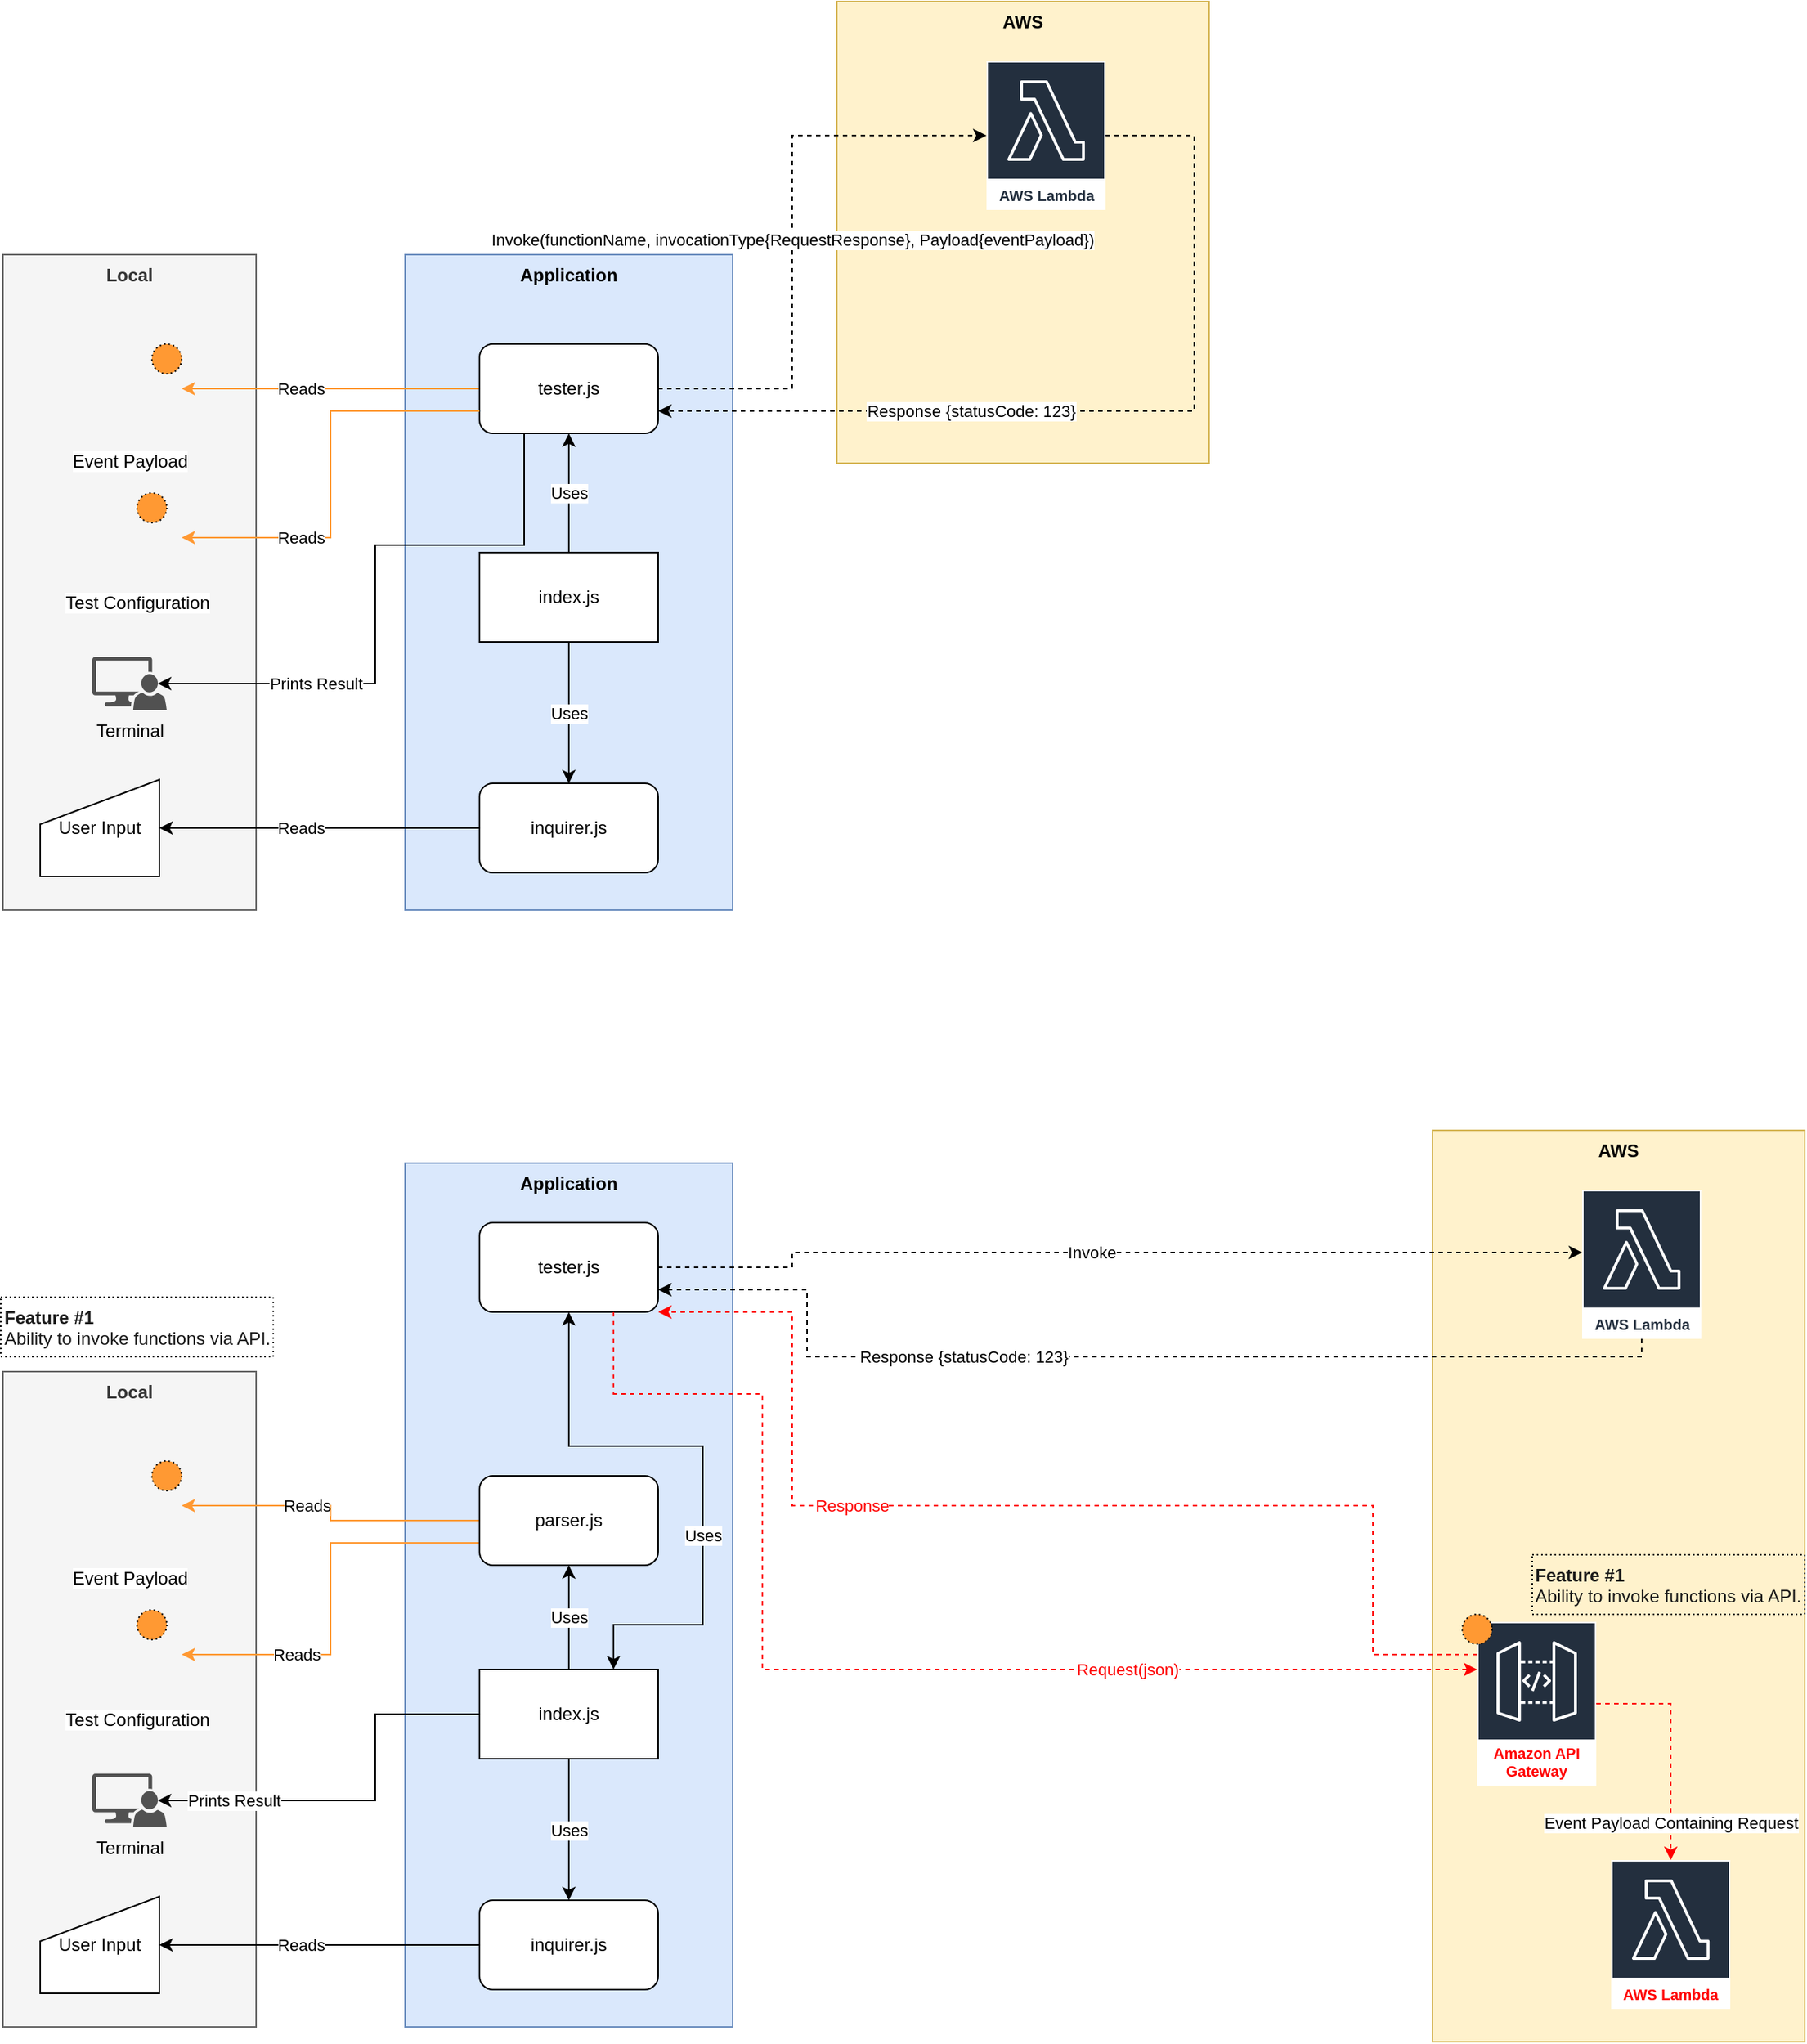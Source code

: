 <mxfile version="13.0.3" type="device"><diagram id="uRRc94foN-4Ka7dr2G4-" name="Page-1"><mxGraphModel dx="1365" dy="745" grid="1" gridSize="10" guides="1" tooltips="1" connect="1" arrows="1" fold="1" page="1" pageScale="1" pageWidth="827" pageHeight="1169" math="0" shadow="0"><root><mxCell id="0"/><mxCell id="1" parent="0"/><mxCell id="Ni8R7tIeSsVASnYnJ3cR-3" value="AWS" style="rounded=0;whiteSpace=wrap;html=1;shadow=0;glass=0;comic=0;fillColor=#fff2cc;strokeColor=#d6b656;verticalAlign=top;fontStyle=1" vertex="1" parent="1"><mxGeometry x="970" y="778" width="250" height="612" as="geometry"/></mxCell><mxCell id="ZZPA2TxiEs32sBUC8aYY-43" value="Local" style="rounded=0;whiteSpace=wrap;html=1;shadow=0;glass=0;comic=0;fillColor=#f5f5f5;strokeColor=#666666;verticalAlign=top;fontStyle=1;fontColor=#333333;" parent="1" vertex="1"><mxGeometry x="10" y="190" width="170" height="440" as="geometry"/></mxCell><mxCell id="ZZPA2TxiEs32sBUC8aYY-41" value="Application" style="rounded=0;whiteSpace=wrap;html=1;shadow=0;glass=0;comic=0;fillColor=#dae8fc;strokeColor=#6c8ebf;verticalAlign=top;fontStyle=1" parent="1" vertex="1"><mxGeometry x="280" y="190" width="220" height="440" as="geometry"/></mxCell><mxCell id="ZZPA2TxiEs32sBUC8aYY-37" value="AWS" style="rounded=0;whiteSpace=wrap;html=1;shadow=0;glass=0;comic=0;fillColor=#fff2cc;strokeColor=#d6b656;verticalAlign=top;fontStyle=1" parent="1" vertex="1"><mxGeometry x="570" y="20" width="250" height="310" as="geometry"/></mxCell><mxCell id="ZZPA2TxiEs32sBUC8aYY-3" value="Uses" style="edgeStyle=orthogonalEdgeStyle;rounded=0;orthogonalLoop=1;jettySize=auto;html=1;exitX=0.5;exitY=0;exitDx=0;exitDy=0;entryX=0.5;entryY=1;entryDx=0;entryDy=0;" parent="1" source="ZZPA2TxiEs32sBUC8aYY-1" target="ZZPA2TxiEs32sBUC8aYY-17" edge="1"><mxGeometry relative="1" as="geometry"/></mxCell><mxCell id="ZZPA2TxiEs32sBUC8aYY-15" value="Reads" style="edgeStyle=orthogonalEdgeStyle;rounded=0;orthogonalLoop=1;jettySize=auto;html=1;entryX=1;entryY=0.5;entryDx=0;entryDy=0;exitX=0;exitY=0.5;exitDx=0;exitDy=0;strokeColor=#FF9933;" parent="1" source="ZZPA2TxiEs32sBUC8aYY-17" target="ZZPA2TxiEs32sBUC8aYY-9" edge="1"><mxGeometry x="0.3" y="-10" relative="1" as="geometry"><mxPoint x="490" y="395" as="targetPoint"/><Array as="points"><mxPoint x="200" y="280"/><mxPoint x="200" y="280"/></Array><mxPoint x="10" y="10" as="offset"/></mxGeometry></mxCell><mxCell id="ZZPA2TxiEs32sBUC8aYY-20" value="Uses" style="edgeStyle=orthogonalEdgeStyle;rounded=0;orthogonalLoop=1;jettySize=auto;html=1;exitX=0.5;exitY=1;exitDx=0;exitDy=0;entryX=0.5;entryY=0;entryDx=0;entryDy=0;" parent="1" source="ZZPA2TxiEs32sBUC8aYY-1" target="ZZPA2TxiEs32sBUC8aYY-23" edge="1"><mxGeometry relative="1" as="geometry"><mxPoint x="320" y="465" as="targetPoint"/></mxGeometry></mxCell><mxCell id="ZZPA2TxiEs32sBUC8aYY-1" value="index.js" style="rounded=0;whiteSpace=wrap;html=1;glass=0;comic=0;shadow=0;" parent="1" vertex="1"><mxGeometry x="330" y="390" width="120" height="60" as="geometry"/></mxCell><mxCell id="ZZPA2TxiEs32sBUC8aYY-9" value="Event Payload" style="shape=image;html=1;verticalAlign=top;verticalLabelPosition=bottom;labelBackgroundColor=#ffffff;imageAspect=0;aspect=fixed;image=https://cdn3.iconfinder.com/data/icons/file-set-volume-1/512/Artboard_9-128.png" parent="1" vertex="1"><mxGeometry x="60" y="245" width="70" height="70" as="geometry"/></mxCell><mxCell id="ZZPA2TxiEs32sBUC8aYY-27" value="Invoke(functionName, invocationType{RequestResponse}, Payload{eventPayload})" style="edgeStyle=orthogonalEdgeStyle;rounded=0;orthogonalLoop=1;jettySize=auto;html=1;exitX=1;exitY=0.5;exitDx=0;exitDy=0;dashed=1;" parent="1" source="ZZPA2TxiEs32sBUC8aYY-17" target="ZZPA2TxiEs32sBUC8aYY-57" edge="1"><mxGeometry x="-0.027" relative="1" as="geometry"><mxPoint x="560" y="180" as="targetPoint"/><Array as="points"><mxPoint x="540" y="280"/><mxPoint x="540" y="110"/></Array><mxPoint as="offset"/></mxGeometry></mxCell><mxCell id="ZZPA2TxiEs32sBUC8aYY-17" value="tester.js" style="rounded=1;whiteSpace=wrap;html=1;" parent="1" vertex="1"><mxGeometry x="330" y="250" width="120" height="60" as="geometry"/></mxCell><mxCell id="ZZPA2TxiEs32sBUC8aYY-18" value="User Input" style="shape=manualInput;whiteSpace=wrap;html=1;" parent="1" vertex="1"><mxGeometry x="35" y="542.5" width="80" height="65" as="geometry"/></mxCell><mxCell id="ZZPA2TxiEs32sBUC8aYY-26" value="Reads" style="edgeStyle=orthogonalEdgeStyle;rounded=0;orthogonalLoop=1;jettySize=auto;html=1;entryX=1;entryY=0.5;entryDx=0;entryDy=0;" parent="1" source="ZZPA2TxiEs32sBUC8aYY-23" target="ZZPA2TxiEs32sBUC8aYY-18" edge="1"><mxGeometry x="0.116" relative="1" as="geometry"><mxPoint as="offset"/></mxGeometry></mxCell><mxCell id="ZZPA2TxiEs32sBUC8aYY-23" value="inquirer.js" style="rounded=1;whiteSpace=wrap;html=1;" parent="1" vertex="1"><mxGeometry x="330" y="545" width="120" height="60" as="geometry"/></mxCell><mxCell id="ZZPA2TxiEs32sBUC8aYY-35" value="Response {statusCode: 123}" style="edgeStyle=orthogonalEdgeStyle;rounded=0;orthogonalLoop=1;jettySize=auto;html=1;entryX=1;entryY=0.75;entryDx=0;entryDy=0;dashed=1;" parent="1" source="ZZPA2TxiEs32sBUC8aYY-57" target="ZZPA2TxiEs32sBUC8aYY-17" edge="1"><mxGeometry x="0.305" relative="1" as="geometry"><mxPoint x="740" y="100" as="sourcePoint"/><mxPoint x="590" y="116" as="targetPoint"/><Array as="points"><mxPoint x="810" y="110"/><mxPoint x="810" y="295"/></Array><mxPoint as="offset"/></mxGeometry></mxCell><mxCell id="ZZPA2TxiEs32sBUC8aYY-48" value="Test Configuration" style="shape=image;html=1;verticalAlign=top;verticalLabelPosition=bottom;labelBackgroundColor=#ffffff;imageAspect=0;aspect=fixed;image=https://cdn1.iconfinder.com/data/icons/hawcons/32/698356-icon-103-document-file-yml-128.png;rounded=0;shadow=0;glass=0;comic=0;fontColor=#000000;" parent="1" vertex="1"><mxGeometry x="70" y="350" width="60" height="60" as="geometry"/></mxCell><mxCell id="ZZPA2TxiEs32sBUC8aYY-49" value="Reads" style="edgeStyle=orthogonalEdgeStyle;rounded=0;orthogonalLoop=1;jettySize=auto;html=1;entryX=1;entryY=0.5;entryDx=0;entryDy=0;exitX=0;exitY=0.75;exitDx=0;exitDy=0;strokeColor=#FF9933;" parent="1" source="ZZPA2TxiEs32sBUC8aYY-17" target="ZZPA2TxiEs32sBUC8aYY-48" edge="1"><mxGeometry x="0.439" relative="1" as="geometry"><mxPoint x="270" y="300" as="sourcePoint"/><mxPoint x="140" y="290" as="targetPoint"/><Array as="points"><mxPoint x="230" y="295"/><mxPoint x="230" y="380"/></Array><mxPoint as="offset"/></mxGeometry></mxCell><mxCell id="ZZPA2TxiEs32sBUC8aYY-50" value="Terminal" style="pointerEvents=1;shadow=0;dashed=0;html=1;strokeColor=none;labelPosition=center;verticalLabelPosition=bottom;verticalAlign=top;align=center;fillColor=#515151;shape=mxgraph.mscae.system_center.admin_console;rounded=0;glass=0;comic=0;fontColor=#000000;" parent="1" vertex="1"><mxGeometry x="70" y="460" width="50" height="36" as="geometry"/></mxCell><mxCell id="ZZPA2TxiEs32sBUC8aYY-51" value="Prints Result" style="edgeStyle=orthogonalEdgeStyle;rounded=0;orthogonalLoop=1;jettySize=auto;html=1;entryX=0.88;entryY=0.5;entryDx=0;entryDy=0;exitX=0.25;exitY=1;exitDx=0;exitDy=0;entryPerimeter=0;" parent="1" source="ZZPA2TxiEs32sBUC8aYY-17" target="ZZPA2TxiEs32sBUC8aYY-50" edge="1"><mxGeometry x="0.488" relative="1" as="geometry"><mxPoint x="340" y="305" as="sourcePoint"/><mxPoint x="140" y="390" as="targetPoint"/><Array as="points"><mxPoint x="360" y="385"/><mxPoint x="260" y="385"/><mxPoint x="260" y="478"/></Array><mxPoint as="offset"/></mxGeometry></mxCell><mxCell id="ZZPA2TxiEs32sBUC8aYY-57" value="AWS Lambda" style="outlineConnect=0;fontColor=#232F3E;gradientColor=none;strokeColor=#ffffff;fillColor=#232F3E;dashed=0;verticalLabelPosition=middle;verticalAlign=bottom;align=center;html=1;whiteSpace=wrap;fontSize=10;fontStyle=1;spacing=3;shape=mxgraph.aws4.productIcon;prIcon=mxgraph.aws4.lambda;rounded=0;shadow=0;glass=0;comic=0;" parent="1" vertex="1"><mxGeometry x="670.5" y="60" width="80" height="100" as="geometry"/></mxCell><mxCell id="ZZPA2TxiEs32sBUC8aYY-69" value="Feature #1&lt;br&gt;&lt;span style=&quot;font-weight: normal&quot;&gt;Ability to invoke functions via API.&lt;/span&gt;" style="text;html=1;strokeColor=#000000;fillColor=none;align=left;verticalAlign=top;whiteSpace=wrap;rounded=0;shadow=0;glass=0;dashed=1;dashPattern=1 2;comic=0;labelBackgroundColor=none;fontColor=#1A1A1A;fontStyle=1;labelBorderColor=none;" parent="1" vertex="1"><mxGeometry x="8.5" y="890" width="183" height="40" as="geometry"/></mxCell><mxCell id="ZZPA2TxiEs32sBUC8aYY-72" value="" style="ellipse;whiteSpace=wrap;html=1;aspect=fixed;rounded=0;shadow=0;glass=0;dashed=1;dashPattern=1 2;comic=0;labelBackgroundColor=none;strokeColor=#000000;fillColor=#FF9933;gradientColor=none;fontColor=#1A1A1A;align=left;" parent="1" vertex="1"><mxGeometry x="110" y="250" width="20" height="20" as="geometry"/></mxCell><mxCell id="ZZPA2TxiEs32sBUC8aYY-77" value="" style="ellipse;whiteSpace=wrap;html=1;aspect=fixed;rounded=0;shadow=0;glass=0;dashed=1;dashPattern=1 2;comic=0;labelBackgroundColor=none;strokeColor=#000000;fillColor=#FF9933;gradientColor=none;fontColor=#1A1A1A;align=left;" parent="1" vertex="1"><mxGeometry x="100" y="350" width="20" height="20" as="geometry"/></mxCell><mxCell id="Ni8R7tIeSsVASnYnJ3cR-1" value="Local" style="rounded=0;whiteSpace=wrap;html=1;shadow=0;glass=0;comic=0;fillColor=#f5f5f5;strokeColor=#666666;verticalAlign=top;fontStyle=1;fontColor=#333333;" vertex="1" parent="1"><mxGeometry x="10" y="940" width="170" height="440" as="geometry"/></mxCell><mxCell id="Ni8R7tIeSsVASnYnJ3cR-2" value="Application" style="rounded=0;whiteSpace=wrap;html=1;shadow=0;glass=0;comic=0;fillColor=#dae8fc;strokeColor=#6c8ebf;verticalAlign=top;fontStyle=1" vertex="1" parent="1"><mxGeometry x="280" y="800" width="220" height="580" as="geometry"/></mxCell><mxCell id="Ni8R7tIeSsVASnYnJ3cR-4" value="Uses" style="edgeStyle=orthogonalEdgeStyle;rounded=0;orthogonalLoop=1;jettySize=auto;html=1;exitX=0.5;exitY=0;exitDx=0;exitDy=0;entryX=0.5;entryY=1;entryDx=0;entryDy=0;" edge="1" parent="1" source="Ni8R7tIeSsVASnYnJ3cR-7" target="Ni8R7tIeSsVASnYnJ3cR-33"><mxGeometry relative="1" as="geometry"><mxPoint x="550" y="1210" as="targetPoint"/></mxGeometry></mxCell><mxCell id="Ni8R7tIeSsVASnYnJ3cR-5" value="Reads" style="edgeStyle=orthogonalEdgeStyle;rounded=0;orthogonalLoop=1;jettySize=auto;html=1;entryX=1;entryY=0.5;entryDx=0;entryDy=0;exitX=0;exitY=0.5;exitDx=0;exitDy=0;strokeColor=#FF9933;" edge="1" parent="1" source="Ni8R7tIeSsVASnYnJ3cR-33" target="Ni8R7tIeSsVASnYnJ3cR-8"><mxGeometry x="0.3" y="-10" relative="1" as="geometry"><mxPoint x="490" y="1145" as="targetPoint"/><Array as="points"><mxPoint x="230" y="1040"/><mxPoint x="230" y="1030"/></Array><mxPoint x="10" y="10" as="offset"/></mxGeometry></mxCell><mxCell id="Ni8R7tIeSsVASnYnJ3cR-6" value="Uses" style="edgeStyle=orthogonalEdgeStyle;rounded=0;orthogonalLoop=1;jettySize=auto;html=1;exitX=0.5;exitY=1;exitDx=0;exitDy=0;entryX=0.5;entryY=0;entryDx=0;entryDy=0;" edge="1" parent="1" source="Ni8R7tIeSsVASnYnJ3cR-7" target="Ni8R7tIeSsVASnYnJ3cR-13"><mxGeometry relative="1" as="geometry"><mxPoint x="320" y="1215" as="targetPoint"/></mxGeometry></mxCell><mxCell id="Ni8R7tIeSsVASnYnJ3cR-7" value="index.js" style="rounded=0;whiteSpace=wrap;html=1;glass=0;comic=0;shadow=0;" vertex="1" parent="1"><mxGeometry x="330" y="1140" width="120" height="60" as="geometry"/></mxCell><mxCell id="Ni8R7tIeSsVASnYnJ3cR-8" value="Event Payload" style="shape=image;html=1;verticalAlign=top;verticalLabelPosition=bottom;labelBackgroundColor=#ffffff;imageAspect=0;aspect=fixed;image=https://cdn3.iconfinder.com/data/icons/file-set-volume-1/512/Artboard_9-128.png" vertex="1" parent="1"><mxGeometry x="60" y="995" width="70" height="70" as="geometry"/></mxCell><mxCell id="Ni8R7tIeSsVASnYnJ3cR-9" value="Invoke" style="edgeStyle=orthogonalEdgeStyle;rounded=0;orthogonalLoop=1;jettySize=auto;html=1;exitX=1;exitY=0.5;exitDx=0;exitDy=0;dashed=1;" edge="1" parent="1" source="Ni8R7tIeSsVASnYnJ3cR-10" target="Ni8R7tIeSsVASnYnJ3cR-21"><mxGeometry x="-0.046" relative="1" as="geometry"><mxPoint x="560" y="930" as="targetPoint"/><Array as="points"><mxPoint x="540" y="870"/><mxPoint x="540" y="860"/></Array><mxPoint as="offset"/></mxGeometry></mxCell><mxCell id="Ni8R7tIeSsVASnYnJ3cR-10" value="tester.js" style="rounded=1;whiteSpace=wrap;html=1;" vertex="1" parent="1"><mxGeometry x="330" y="840" width="120" height="60" as="geometry"/></mxCell><mxCell id="Ni8R7tIeSsVASnYnJ3cR-11" value="User Input" style="shape=manualInput;whiteSpace=wrap;html=1;" vertex="1" parent="1"><mxGeometry x="35" y="1292.5" width="80" height="65" as="geometry"/></mxCell><mxCell id="Ni8R7tIeSsVASnYnJ3cR-12" value="Reads" style="edgeStyle=orthogonalEdgeStyle;rounded=0;orthogonalLoop=1;jettySize=auto;html=1;entryX=1;entryY=0.5;entryDx=0;entryDy=0;" edge="1" parent="1" source="Ni8R7tIeSsVASnYnJ3cR-13" target="Ni8R7tIeSsVASnYnJ3cR-11"><mxGeometry x="0.116" relative="1" as="geometry"><mxPoint as="offset"/></mxGeometry></mxCell><mxCell id="Ni8R7tIeSsVASnYnJ3cR-13" value="inquirer.js" style="rounded=1;whiteSpace=wrap;html=1;" vertex="1" parent="1"><mxGeometry x="330" y="1295" width="120" height="60" as="geometry"/></mxCell><mxCell id="Ni8R7tIeSsVASnYnJ3cR-14" value="Response {statusCode: 123}" style="edgeStyle=orthogonalEdgeStyle;rounded=0;orthogonalLoop=1;jettySize=auto;html=1;entryX=1;entryY=0.75;entryDx=0;entryDy=0;dashed=1;" edge="1" parent="1" source="Ni8R7tIeSsVASnYnJ3cR-21" target="Ni8R7tIeSsVASnYnJ3cR-10"><mxGeometry x="0.305" relative="1" as="geometry"><mxPoint x="740" y="850" as="sourcePoint"/><mxPoint x="590" y="866" as="targetPoint"/><Array as="points"><mxPoint x="1111" y="930"/><mxPoint x="550" y="930"/><mxPoint x="550" y="885"/></Array><mxPoint as="offset"/></mxGeometry></mxCell><mxCell id="Ni8R7tIeSsVASnYnJ3cR-15" value="Test Configuration" style="shape=image;html=1;verticalAlign=top;verticalLabelPosition=bottom;labelBackgroundColor=#ffffff;imageAspect=0;aspect=fixed;image=https://cdn1.iconfinder.com/data/icons/hawcons/32/698356-icon-103-document-file-yml-128.png;rounded=0;shadow=0;glass=0;comic=0;fontColor=#000000;" vertex="1" parent="1"><mxGeometry x="70" y="1100" width="60" height="60" as="geometry"/></mxCell><mxCell id="Ni8R7tIeSsVASnYnJ3cR-16" value="Reads" style="edgeStyle=orthogonalEdgeStyle;rounded=0;orthogonalLoop=1;jettySize=auto;html=1;entryX=1;entryY=0.5;entryDx=0;entryDy=0;exitX=0;exitY=0.75;exitDx=0;exitDy=0;strokeColor=#FF9933;" edge="1" parent="1" source="Ni8R7tIeSsVASnYnJ3cR-33" target="Ni8R7tIeSsVASnYnJ3cR-15"><mxGeometry x="0.439" relative="1" as="geometry"><mxPoint x="270" y="1050" as="sourcePoint"/><mxPoint x="140" y="1040" as="targetPoint"/><Array as="points"><mxPoint x="230" y="1055"/><mxPoint x="230" y="1130"/></Array><mxPoint as="offset"/></mxGeometry></mxCell><mxCell id="Ni8R7tIeSsVASnYnJ3cR-17" value="Terminal" style="pointerEvents=1;shadow=0;dashed=0;html=1;strokeColor=none;labelPosition=center;verticalLabelPosition=bottom;verticalAlign=top;align=center;fillColor=#515151;shape=mxgraph.mscae.system_center.admin_console;rounded=0;glass=0;comic=0;fontColor=#000000;" vertex="1" parent="1"><mxGeometry x="70" y="1210" width="50" height="36" as="geometry"/></mxCell><mxCell id="Ni8R7tIeSsVASnYnJ3cR-18" value="Prints Result" style="edgeStyle=orthogonalEdgeStyle;rounded=0;orthogonalLoop=1;jettySize=auto;html=1;entryX=0.88;entryY=0.5;entryDx=0;entryDy=0;exitX=0;exitY=0.5;exitDx=0;exitDy=0;entryPerimeter=0;" edge="1" parent="1" source="Ni8R7tIeSsVASnYnJ3cR-7" target="Ni8R7tIeSsVASnYnJ3cR-17"><mxGeometry x="0.631" relative="1" as="geometry"><mxPoint x="340" y="1055" as="sourcePoint"/><mxPoint x="140" y="1140" as="targetPoint"/><Array as="points"><mxPoint x="260" y="1170"/><mxPoint x="260" y="1228"/></Array><mxPoint as="offset"/></mxGeometry></mxCell><mxCell id="Ni8R7tIeSsVASnYnJ3cR-20" value="Amazon API Gateway" style="outlineConnect=0;fontColor=#FF0000;gradientColor=none;strokeColor=#ffffff;fillColor=#232F3E;dashed=0;verticalLabelPosition=middle;verticalAlign=bottom;align=center;html=1;whiteSpace=wrap;fontSize=10;fontStyle=1;spacing=3;shape=mxgraph.aws4.productIcon;prIcon=mxgraph.aws4.api_gateway;rounded=0;shadow=0;glass=0;comic=0;labelBorderColor=none;labelBackgroundColor=#ffffff;" vertex="1" parent="1"><mxGeometry x="1000" y="1108" width="80" height="110" as="geometry"/></mxCell><mxCell id="Ni8R7tIeSsVASnYnJ3cR-21" value="AWS Lambda" style="outlineConnect=0;fontColor=#232F3E;gradientColor=none;strokeColor=#ffffff;fillColor=#232F3E;dashed=0;verticalLabelPosition=middle;verticalAlign=bottom;align=center;html=1;whiteSpace=wrap;fontSize=10;fontStyle=1;spacing=3;shape=mxgraph.aws4.productIcon;prIcon=mxgraph.aws4.lambda;rounded=0;shadow=0;glass=0;comic=0;" vertex="1" parent="1"><mxGeometry x="1070.5" y="818" width="80" height="100" as="geometry"/></mxCell><mxCell id="Ni8R7tIeSsVASnYnJ3cR-22" value="AWS Lambda" style="outlineConnect=0;fontColor=#FF0000;gradientColor=none;strokeColor=#ffffff;fillColor=#232F3E;dashed=0;verticalLabelPosition=middle;verticalAlign=bottom;align=center;html=1;whiteSpace=wrap;fontSize=10;fontStyle=1;spacing=3;shape=mxgraph.aws4.productIcon;prIcon=mxgraph.aws4.lambda;rounded=0;shadow=0;glass=0;comic=0;" vertex="1" parent="1"><mxGeometry x="1090" y="1268" width="80" height="100" as="geometry"/></mxCell><mxCell id="Ni8R7tIeSsVASnYnJ3cR-23" value="Event Payload Containing Request" style="edgeStyle=orthogonalEdgeStyle;rounded=0;orthogonalLoop=1;jettySize=auto;html=1;dashed=1;strokeColor=#FF0000;" edge="1" parent="1" source="Ni8R7tIeSsVASnYnJ3cR-20" target="Ni8R7tIeSsVASnYnJ3cR-22"><mxGeometry x="0.677" relative="1" as="geometry"><mxPoint x="1090" y="1393" as="sourcePoint"/><mxPoint x="1010" y="1173" as="targetPoint"/><mxPoint as="offset"/><Array as="points"/></mxGeometry></mxCell><mxCell id="Ni8R7tIeSsVASnYnJ3cR-24" value="Response" style="edgeStyle=orthogonalEdgeStyle;rounded=0;orthogonalLoop=1;jettySize=auto;html=1;dashed=1;strokeColor=#FF0000;fontColor=#FF0000;" edge="1" parent="1" source="Ni8R7tIeSsVASnYnJ3cR-20" target="Ni8R7tIeSsVASnYnJ3cR-10"><mxGeometry x="0.335" relative="1" as="geometry"><mxPoint x="760.5" y="870" as="sourcePoint"/><mxPoint x="540" y="970" as="targetPoint"/><Array as="points"><mxPoint x="930" y="1130"/><mxPoint x="930" y="1030"/><mxPoint x="540" y="1030"/><mxPoint x="540" y="900"/></Array><mxPoint as="offset"/></mxGeometry></mxCell><mxCell id="Ni8R7tIeSsVASnYnJ3cR-25" value="Feature #1&lt;br&gt;&lt;span style=&quot;font-weight: normal&quot;&gt;Ability to invoke functions via API.&lt;/span&gt;" style="text;html=1;strokeColor=#000000;fillColor=none;align=left;verticalAlign=top;whiteSpace=wrap;rounded=0;shadow=0;glass=0;dashed=1;dashPattern=1 2;comic=0;labelBackgroundColor=none;fontColor=#1A1A1A;fontStyle=1;labelBorderColor=none;" vertex="1" parent="1"><mxGeometry x="1037" y="1063" width="183" height="40" as="geometry"/></mxCell><mxCell id="Ni8R7tIeSsVASnYnJ3cR-26" value="" style="ellipse;whiteSpace=wrap;html=1;aspect=fixed;rounded=0;shadow=0;glass=0;dashed=1;dashPattern=1 2;comic=0;labelBackgroundColor=none;strokeColor=#000000;fillColor=#FF9933;gradientColor=none;fontColor=#1A1A1A;align=left;" vertex="1" parent="1"><mxGeometry x="110" y="1000" width="20" height="20" as="geometry"/></mxCell><mxCell id="Ni8R7tIeSsVASnYnJ3cR-27" value="" style="ellipse;whiteSpace=wrap;html=1;aspect=fixed;rounded=0;shadow=0;glass=0;dashed=1;dashPattern=1 2;comic=0;labelBackgroundColor=none;strokeColor=#000000;fillColor=#FF9933;gradientColor=none;fontColor=#1A1A1A;align=left;" vertex="1" parent="1"><mxGeometry x="990" y="1103" width="20" height="20" as="geometry"/></mxCell><mxCell id="Ni8R7tIeSsVASnYnJ3cR-28" value="" style="ellipse;whiteSpace=wrap;html=1;aspect=fixed;rounded=0;shadow=0;glass=0;dashed=1;dashPattern=1 2;comic=0;labelBackgroundColor=none;strokeColor=#000000;fillColor=#FF9933;gradientColor=none;fontColor=#1A1A1A;align=left;" vertex="1" parent="1"><mxGeometry x="100" y="1100" width="20" height="20" as="geometry"/></mxCell><mxCell id="Ni8R7tIeSsVASnYnJ3cR-35" value="Uses" style="edgeStyle=orthogonalEdgeStyle;rounded=0;orthogonalLoop=1;jettySize=auto;html=1;exitX=0.75;exitY=0;exitDx=0;exitDy=0;entryX=0.5;entryY=1;entryDx=0;entryDy=0;startArrow=classic;startFill=1;" edge="1" parent="1" source="Ni8R7tIeSsVASnYnJ3cR-7" target="Ni8R7tIeSsVASnYnJ3cR-10"><mxGeometry x="-0.231" relative="1" as="geometry"><mxPoint x="400" y="1150" as="sourcePoint"/><mxPoint x="400" y="1070" as="targetPoint"/><Array as="points"><mxPoint x="420" y="1110"/><mxPoint x="480" y="1110"/><mxPoint x="480" y="990"/><mxPoint x="390" y="990"/></Array><mxPoint as="offset"/></mxGeometry></mxCell><mxCell id="Ni8R7tIeSsVASnYnJ3cR-33" value="parser.js" style="rounded=1;whiteSpace=wrap;html=1;" vertex="1" parent="1"><mxGeometry x="330" y="1010" width="120" height="60" as="geometry"/></mxCell><mxCell id="Ni8R7tIeSsVASnYnJ3cR-36" value="Request(json)" style="edgeStyle=orthogonalEdgeStyle;rounded=0;orthogonalLoop=1;jettySize=auto;html=1;exitX=0.75;exitY=1;exitDx=0;exitDy=0;dashed=1;strokeColor=#FF0000;fontColor=#FF0000;" edge="1" parent="1" source="Ni8R7tIeSsVASnYnJ3cR-10" target="Ni8R7tIeSsVASnYnJ3cR-20"><mxGeometry x="0.426" relative="1" as="geometry"><mxPoint x="420" y="900" as="sourcePoint"/><mxPoint x="540" y="1020" as="targetPoint"/><mxPoint as="offset"/><Array as="points"><mxPoint x="420" y="955"/><mxPoint x="520" y="955"/><mxPoint x="520" y="1140"/></Array></mxGeometry></mxCell></root></mxGraphModel></diagram></mxfile>
